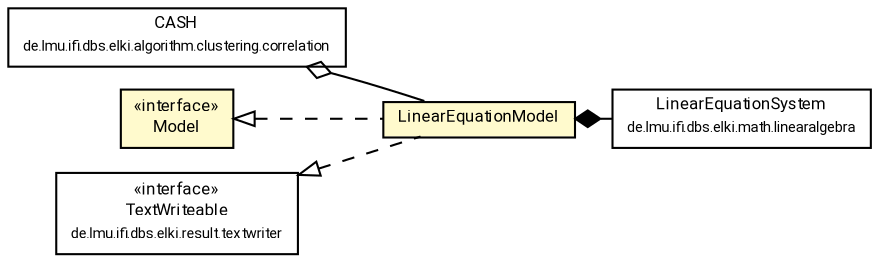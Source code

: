 #!/usr/local/bin/dot
#
# Class diagram 
# Generated by UMLGraph version R5_7_2-60-g0e99a6 (http://www.spinellis.gr/umlgraph/)
#

digraph G {
	graph [fontnames="svg"]
	edge [fontname="Roboto",fontsize=7,labelfontname="Roboto",labelfontsize=7,color="black"];
	node [fontname="Roboto",fontcolor="black",fontsize=8,shape=plaintext,margin=0,width=0,height=0];
	nodesep=0.15;
	ranksep=0.25;
	rankdir=LR;
	// de.lmu.ifi.dbs.elki.algorithm.clustering.correlation.CASH<V extends de.lmu.ifi.dbs.elki.data.NumberVector>
	c6342922 [label=<<table title="de.lmu.ifi.dbs.elki.algorithm.clustering.correlation.CASH" border="0" cellborder="1" cellspacing="0" cellpadding="2" href="../../algorithm/clustering/correlation/CASH.html" target="_parent">
		<tr><td><table border="0" cellspacing="0" cellpadding="1">
		<tr><td align="center" balign="center"> <font face="Roboto">CASH</font> </td></tr>
		<tr><td align="center" balign="center"> <font face="Roboto" point-size="7.0">de.lmu.ifi.dbs.elki.algorithm.clustering.correlation</font> </td></tr>
		</table></td></tr>
		</table>>, URL="../../algorithm/clustering/correlation/CASH.html"];
	// de.lmu.ifi.dbs.elki.data.model.LinearEquationModel
	c6343331 [label=<<table title="de.lmu.ifi.dbs.elki.data.model.LinearEquationModel" border="0" cellborder="1" cellspacing="0" cellpadding="2" bgcolor="lemonChiffon" href="LinearEquationModel.html" target="_parent">
		<tr><td><table border="0" cellspacing="0" cellpadding="1">
		<tr><td align="center" balign="center"> <font face="Roboto">LinearEquationModel</font> </td></tr>
		</table></td></tr>
		</table>>, URL="LinearEquationModel.html"];
	// de.lmu.ifi.dbs.elki.data.model.Model
	c6343342 [label=<<table title="de.lmu.ifi.dbs.elki.data.model.Model" border="0" cellborder="1" cellspacing="0" cellpadding="2" bgcolor="LemonChiffon" href="Model.html" target="_parent">
		<tr><td><table border="0" cellspacing="0" cellpadding="1">
		<tr><td align="center" balign="center"> &#171;interface&#187; </td></tr>
		<tr><td align="center" balign="center"> <font face="Roboto">Model</font> </td></tr>
		</table></td></tr>
		</table>>, URL="Model.html"];
	// de.lmu.ifi.dbs.elki.result.textwriter.TextWriteable
	c6343795 [label=<<table title="de.lmu.ifi.dbs.elki.result.textwriter.TextWriteable" border="0" cellborder="1" cellspacing="0" cellpadding="2" href="../../result/textwriter/TextWriteable.html" target="_parent">
		<tr><td><table border="0" cellspacing="0" cellpadding="1">
		<tr><td align="center" balign="center"> &#171;interface&#187; </td></tr>
		<tr><td align="center" balign="center"> <font face="Roboto">TextWriteable</font> </td></tr>
		<tr><td align="center" balign="center"> <font face="Roboto" point-size="7.0">de.lmu.ifi.dbs.elki.result.textwriter</font> </td></tr>
		</table></td></tr>
		</table>>, URL="../../result/textwriter/TextWriteable.html"];
	// de.lmu.ifi.dbs.elki.math.linearalgebra.LinearEquationSystem
	c6344629 [label=<<table title="de.lmu.ifi.dbs.elki.math.linearalgebra.LinearEquationSystem" border="0" cellborder="1" cellspacing="0" cellpadding="2" href="../../math/linearalgebra/LinearEquationSystem.html" target="_parent">
		<tr><td><table border="0" cellspacing="0" cellpadding="1">
		<tr><td align="center" balign="center"> <font face="Roboto">LinearEquationSystem</font> </td></tr>
		<tr><td align="center" balign="center"> <font face="Roboto" point-size="7.0">de.lmu.ifi.dbs.elki.math.linearalgebra</font> </td></tr>
		</table></td></tr>
		</table>>, URL="../../math/linearalgebra/LinearEquationSystem.html"];
	// de.lmu.ifi.dbs.elki.algorithm.clustering.correlation.CASH<V extends de.lmu.ifi.dbs.elki.data.NumberVector> has de.lmu.ifi.dbs.elki.data.model.LinearEquationModel
	c6342922 -> c6343331 [arrowhead=none,arrowtail=ediamond,dir=back,weight=4];
	// de.lmu.ifi.dbs.elki.data.model.LinearEquationModel implements de.lmu.ifi.dbs.elki.data.model.Model
	c6343342 -> c6343331 [arrowtail=empty,style=dashed,dir=back,weight=9];
	// de.lmu.ifi.dbs.elki.data.model.LinearEquationModel implements de.lmu.ifi.dbs.elki.result.textwriter.TextWriteable
	c6343795 -> c6343331 [arrowtail=empty,style=dashed,dir=back,weight=9];
	// de.lmu.ifi.dbs.elki.data.model.LinearEquationModel composed de.lmu.ifi.dbs.elki.math.linearalgebra.LinearEquationSystem
	c6343331 -> c6344629 [arrowhead=none,arrowtail=diamond,dir=back,weight=6];
}

